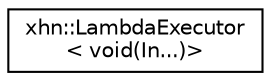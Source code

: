 digraph "Graphical Class Hierarchy"
{
  edge [fontname="Helvetica",fontsize="10",labelfontname="Helvetica",labelfontsize="10"];
  node [fontname="Helvetica",fontsize="10",shape=record];
  rankdir="LR";
  Node1 [label="xhn::LambdaExecutor\l\< void(In...)\>",height=0.2,width=0.4,color="black", fillcolor="white", style="filled",URL="$classxhn_1_1_lambda_executor_3_01void_07_in_8_8_8_08_4.html"];
}
